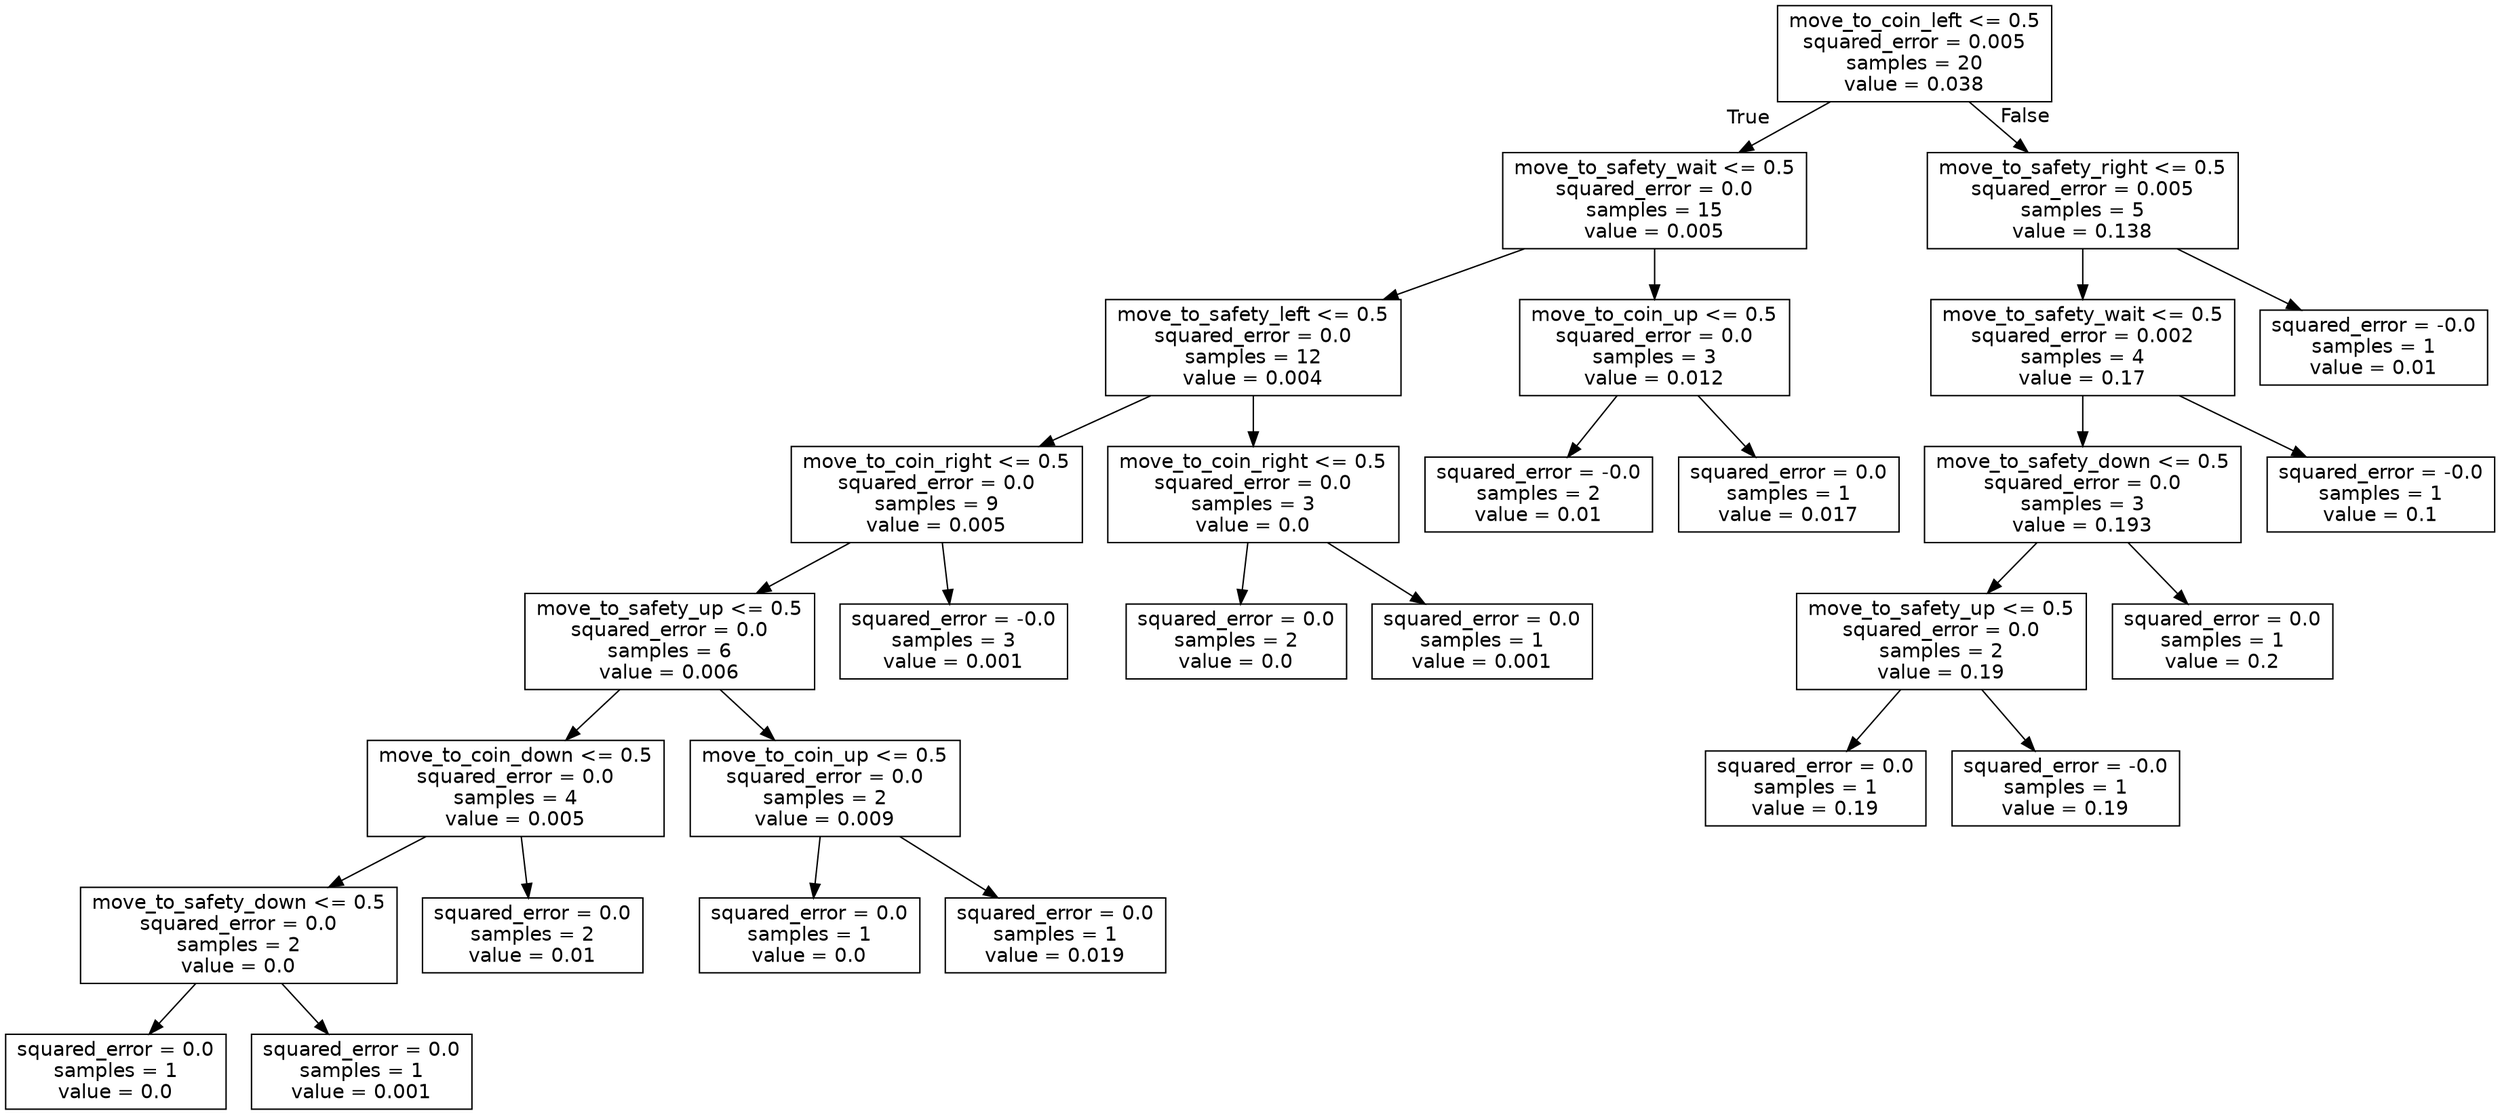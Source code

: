 digraph Tree {
node [shape=box, fontname="helvetica"] ;
edge [fontname="helvetica"] ;
0 [label="move_to_coin_left <= 0.5\nsquared_error = 0.005\nsamples = 20\nvalue = 0.038"] ;
1 [label="move_to_safety_wait <= 0.5\nsquared_error = 0.0\nsamples = 15\nvalue = 0.005"] ;
0 -> 1 [labeldistance=2.5, labelangle=45, headlabel="True"] ;
2 [label="move_to_safety_left <= 0.5\nsquared_error = 0.0\nsamples = 12\nvalue = 0.004"] ;
1 -> 2 ;
3 [label="move_to_coin_right <= 0.5\nsquared_error = 0.0\nsamples = 9\nvalue = 0.005"] ;
2 -> 3 ;
4 [label="move_to_safety_up <= 0.5\nsquared_error = 0.0\nsamples = 6\nvalue = 0.006"] ;
3 -> 4 ;
5 [label="move_to_coin_down <= 0.5\nsquared_error = 0.0\nsamples = 4\nvalue = 0.005"] ;
4 -> 5 ;
6 [label="move_to_safety_down <= 0.5\nsquared_error = 0.0\nsamples = 2\nvalue = 0.0"] ;
5 -> 6 ;
7 [label="squared_error = 0.0\nsamples = 1\nvalue = 0.0"] ;
6 -> 7 ;
8 [label="squared_error = 0.0\nsamples = 1\nvalue = 0.001"] ;
6 -> 8 ;
9 [label="squared_error = 0.0\nsamples = 2\nvalue = 0.01"] ;
5 -> 9 ;
10 [label="move_to_coin_up <= 0.5\nsquared_error = 0.0\nsamples = 2\nvalue = 0.009"] ;
4 -> 10 ;
11 [label="squared_error = 0.0\nsamples = 1\nvalue = 0.0"] ;
10 -> 11 ;
12 [label="squared_error = 0.0\nsamples = 1\nvalue = 0.019"] ;
10 -> 12 ;
13 [label="squared_error = -0.0\nsamples = 3\nvalue = 0.001"] ;
3 -> 13 ;
14 [label="move_to_coin_right <= 0.5\nsquared_error = 0.0\nsamples = 3\nvalue = 0.0"] ;
2 -> 14 ;
15 [label="squared_error = 0.0\nsamples = 2\nvalue = 0.0"] ;
14 -> 15 ;
16 [label="squared_error = 0.0\nsamples = 1\nvalue = 0.001"] ;
14 -> 16 ;
17 [label="move_to_coin_up <= 0.5\nsquared_error = 0.0\nsamples = 3\nvalue = 0.012"] ;
1 -> 17 ;
18 [label="squared_error = -0.0\nsamples = 2\nvalue = 0.01"] ;
17 -> 18 ;
19 [label="squared_error = 0.0\nsamples = 1\nvalue = 0.017"] ;
17 -> 19 ;
20 [label="move_to_safety_right <= 0.5\nsquared_error = 0.005\nsamples = 5\nvalue = 0.138"] ;
0 -> 20 [labeldistance=2.5, labelangle=-45, headlabel="False"] ;
21 [label="move_to_safety_wait <= 0.5\nsquared_error = 0.002\nsamples = 4\nvalue = 0.17"] ;
20 -> 21 ;
22 [label="move_to_safety_down <= 0.5\nsquared_error = 0.0\nsamples = 3\nvalue = 0.193"] ;
21 -> 22 ;
23 [label="move_to_safety_up <= 0.5\nsquared_error = 0.0\nsamples = 2\nvalue = 0.19"] ;
22 -> 23 ;
24 [label="squared_error = 0.0\nsamples = 1\nvalue = 0.19"] ;
23 -> 24 ;
25 [label="squared_error = -0.0\nsamples = 1\nvalue = 0.19"] ;
23 -> 25 ;
26 [label="squared_error = 0.0\nsamples = 1\nvalue = 0.2"] ;
22 -> 26 ;
27 [label="squared_error = -0.0\nsamples = 1\nvalue = 0.1"] ;
21 -> 27 ;
28 [label="squared_error = -0.0\nsamples = 1\nvalue = 0.01"] ;
20 -> 28 ;
}